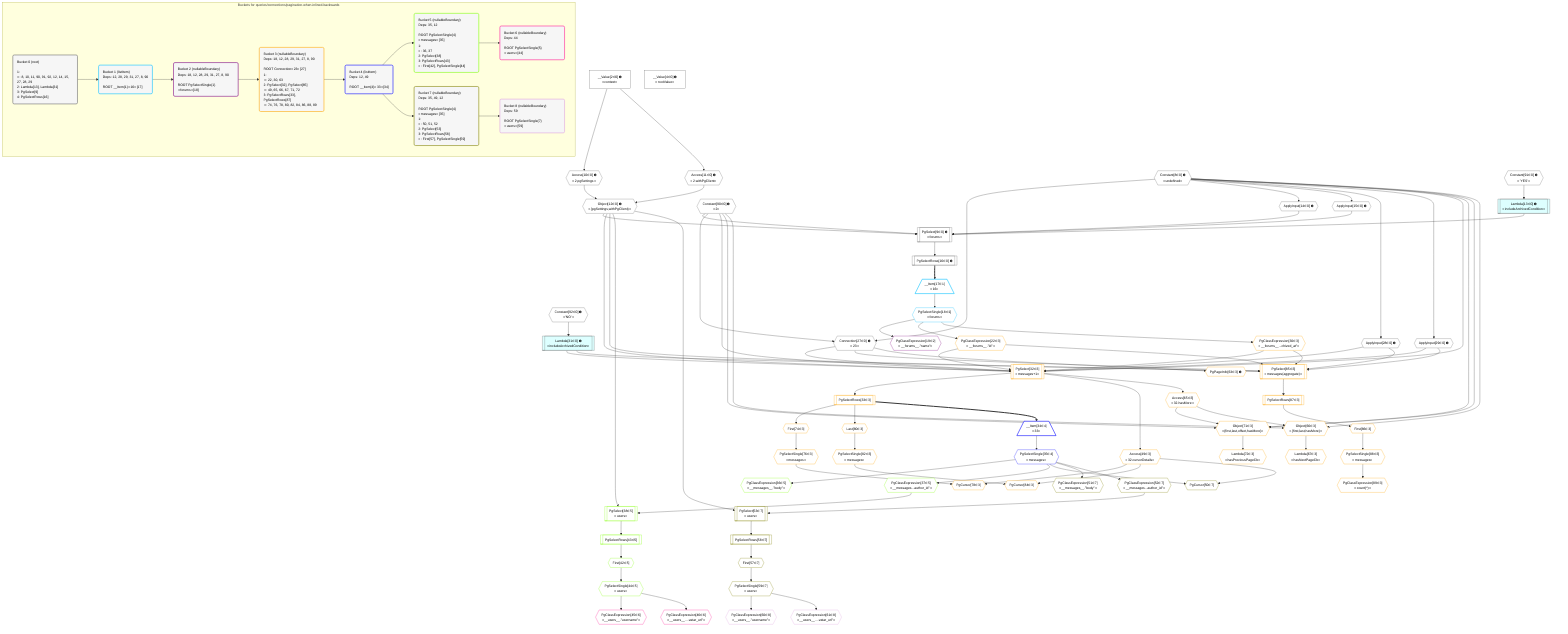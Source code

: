 %%{init: {'themeVariables': { 'fontSize': '12px'}}}%%
graph TD
    classDef path fill:#eee,stroke:#000,color:#000
    classDef plan fill:#fff,stroke-width:1px,color:#000
    classDef itemplan fill:#fff,stroke-width:2px,color:#000
    classDef unbatchedplan fill:#dff,stroke-width:1px,color:#000
    classDef sideeffectplan fill:#fcc,stroke-width:2px,color:#000
    classDef bucket fill:#f6f6f6,color:#000,stroke-width:2px,text-align:left


    %% plan dependencies
    PgSelect9[["PgSelect[9∈0] ➊<br />ᐸforumsᐳ"]]:::plan
    Object12{{"Object[12∈0] ➊<br />ᐸ{pgSettings,withPgClient}ᐳ"}}:::plan
    Constant90{{"Constant[90∈0] ➊<br />ᐸ2ᐳ"}}:::plan
    Lambda13[["Lambda[13∈0] ➊<br />ᐸincludeArchivedConditionᐳ"]]:::unbatchedplan
    ApplyInput14{{"ApplyInput[14∈0] ➊"}}:::plan
    ApplyInput15{{"ApplyInput[15∈0] ➊"}}:::plan
    Object12 & Constant90 & Lambda13 & ApplyInput14 & ApplyInput15 --> PgSelect9
    Access10{{"Access[10∈0] ➊<br />ᐸ2.pgSettingsᐳ"}}:::plan
    Access11{{"Access[11∈0] ➊<br />ᐸ2.withPgClientᐳ"}}:::plan
    Access10 & Access11 --> Object12
    Connection27{{"Connection[27∈0] ➊<br />ᐸ23ᐳ"}}:::plan
    Constant8{{"Constant[8∈0] ➊<br />ᐸundefinedᐳ"}}:::plan
    Constant8 & Constant90 --> Connection27
    __Value2["__Value[2∈0] ➊<br />ᐸcontextᐳ"]:::plan
    __Value2 --> Access10
    __Value2 --> Access11
    Constant91{{"Constant[91∈0] ➊<br />ᐸ'YES'ᐳ"}}:::plan
    Constant91 --> Lambda13
    Constant8 --> ApplyInput14
    Constant8 --> ApplyInput15
    PgSelectRows16[["PgSelectRows[16∈0] ➊"]]:::plan
    PgSelect9 --> PgSelectRows16
    ApplyInput28{{"ApplyInput[28∈0] ➊"}}:::plan
    Constant8 --> ApplyInput28
    ApplyInput29{{"ApplyInput[29∈0] ➊"}}:::plan
    Constant8 --> ApplyInput29
    Lambda31[["Lambda[31∈0] ➊<br />ᐸincludeArchivedConditionᐳ"]]:::unbatchedplan
    Constant92{{"Constant[92∈0] ➊<br />ᐸ'NO'ᐳ"}}:::plan
    Constant92 --> Lambda31
    __Value4["__Value[4∈0] ➊<br />ᐸrootValueᐳ"]:::plan
    __Item17[/"__Item[17∈1]<br />ᐸ16ᐳ"\]:::itemplan
    PgSelectRows16 ==> __Item17
    PgSelectSingle18{{"PgSelectSingle[18∈1]<br />ᐸforumsᐳ"}}:::plan
    __Item17 --> PgSelectSingle18
    PgClassExpression19{{"PgClassExpression[19∈2]<br />ᐸ__forums__.”name”ᐳ"}}:::plan
    PgSelectSingle18 --> PgClassExpression19
    PgSelect32[["PgSelect[32∈3]<br />ᐸmessages+1ᐳ"]]:::plan
    PgClassExpression22{{"PgClassExpression[22∈3]<br />ᐸ__forums__.”id”ᐳ"}}:::plan
    PgClassExpression30{{"PgClassExpression[30∈3]<br />ᐸ__forums__...chived_at”ᐳ"}}:::plan
    Object12 & PgClassExpression22 & ApplyInput28 & ApplyInput29 & PgClassExpression30 & Lambda31 & Connection27 & Constant8 & Constant90 --> PgSelect32
    PgSelect85[["PgSelect[85∈3]<br />ᐸmessages(aggregate)ᐳ"]]:::plan
    Object12 & PgClassExpression22 & ApplyInput28 & ApplyInput29 & PgClassExpression30 & Lambda31 & Connection27 --> PgSelect85
    Object71{{"Object[71∈3]<br />ᐸ{first,last,offset,hasMore}ᐳ"}}:::plan
    Access65{{"Access[65∈3]<br />ᐸ32.hasMoreᐳ"}}:::plan
    Constant8 & Constant90 & Constant8 & Access65 --> Object71
    Object66{{"Object[66∈3]<br />ᐸ{first,last,hasMore}ᐳ"}}:::plan
    Constant8 & Constant90 & Access65 --> Object66
    PgCursor78{{"PgCursor[78∈3]"}}:::plan
    PgSelectSingle76{{"PgSelectSingle[76∈3]<br />ᐸmessagesᐳ"}}:::plan
    Access49{{"Access[49∈3]<br />ᐸ32.cursorDetailsᐳ"}}:::plan
    PgSelectSingle76 & Access49 --> PgCursor78
    PgCursor84{{"PgCursor[84∈3]"}}:::plan
    PgSelectSingle82{{"PgSelectSingle[82∈3]<br />ᐸmessagesᐳ"}}:::plan
    PgSelectSingle82 & Access49 --> PgCursor84
    PgSelectSingle18 --> PgClassExpression22
    PgSelectSingle18 --> PgClassExpression30
    PgSelectRows33[["PgSelectRows[33∈3]"]]:::plan
    PgSelect32 --> PgSelectRows33
    PgSelect32 --> Access49
    PgPageInfo63{{"PgPageInfo[63∈3] ➊"}}:::plan
    Connection27 --> PgPageInfo63
    PgSelect32 --> Access65
    Lambda67{{"Lambda[67∈3]<br />ᐸhasNextPageCbᐳ"}}:::plan
    Object66 --> Lambda67
    Lambda72{{"Lambda[72∈3]<br />ᐸhasPreviousPageCbᐳ"}}:::plan
    Object71 --> Lambda72
    First74{{"First[74∈3]"}}:::plan
    PgSelectRows33 --> First74
    First74 --> PgSelectSingle76
    Last80{{"Last[80∈3]"}}:::plan
    PgSelectRows33 --> Last80
    Last80 --> PgSelectSingle82
    First86{{"First[86∈3]"}}:::plan
    PgSelectRows87[["PgSelectRows[87∈3]"]]:::plan
    PgSelectRows87 --> First86
    PgSelect85 --> PgSelectRows87
    PgSelectSingle88{{"PgSelectSingle[88∈3]<br />ᐸmessagesᐳ"}}:::plan
    First86 --> PgSelectSingle88
    PgClassExpression89{{"PgClassExpression[89∈3]<br />ᐸcount(*)ᐳ"}}:::plan
    PgSelectSingle88 --> PgClassExpression89
    __Item34[/"__Item[34∈4]<br />ᐸ33ᐳ"\]:::itemplan
    PgSelectRows33 ==> __Item34
    PgSelectSingle35{{"PgSelectSingle[35∈4]<br />ᐸmessagesᐳ"}}:::plan
    __Item34 --> PgSelectSingle35
    PgSelect38[["PgSelect[38∈5]<br />ᐸusersᐳ"]]:::plan
    PgClassExpression37{{"PgClassExpression[37∈5]<br />ᐸ__messages...author_id”ᐳ"}}:::plan
    Object12 & PgClassExpression37 --> PgSelect38
    PgClassExpression36{{"PgClassExpression[36∈5]<br />ᐸ__messages__.”body”ᐳ"}}:::plan
    PgSelectSingle35 --> PgClassExpression36
    PgSelectSingle35 --> PgClassExpression37
    First42{{"First[42∈5]"}}:::plan
    PgSelectRows43[["PgSelectRows[43∈5]"]]:::plan
    PgSelectRows43 --> First42
    PgSelect38 --> PgSelectRows43
    PgSelectSingle44{{"PgSelectSingle[44∈5]<br />ᐸusersᐳ"}}:::plan
    First42 --> PgSelectSingle44
    PgClassExpression45{{"PgClassExpression[45∈6]<br />ᐸ__users__.”username”ᐳ"}}:::plan
    PgSelectSingle44 --> PgClassExpression45
    PgClassExpression46{{"PgClassExpression[46∈6]<br />ᐸ__users__....vatar_url”ᐳ"}}:::plan
    PgSelectSingle44 --> PgClassExpression46
    PgCursor50{{"PgCursor[50∈7]"}}:::plan
    PgSelectSingle35 & Access49 --> PgCursor50
    PgSelect53[["PgSelect[53∈7]<br />ᐸusersᐳ"]]:::plan
    PgClassExpression52{{"PgClassExpression[52∈7]<br />ᐸ__messages...author_id”ᐳ"}}:::plan
    Object12 & PgClassExpression52 --> PgSelect53
    PgClassExpression51{{"PgClassExpression[51∈7]<br />ᐸ__messages__.”body”ᐳ"}}:::plan
    PgSelectSingle35 --> PgClassExpression51
    PgSelectSingle35 --> PgClassExpression52
    First57{{"First[57∈7]"}}:::plan
    PgSelectRows58[["PgSelectRows[58∈7]"]]:::plan
    PgSelectRows58 --> First57
    PgSelect53 --> PgSelectRows58
    PgSelectSingle59{{"PgSelectSingle[59∈7]<br />ᐸusersᐳ"}}:::plan
    First57 --> PgSelectSingle59
    PgClassExpression60{{"PgClassExpression[60∈8]<br />ᐸ__users__.”username”ᐳ"}}:::plan
    PgSelectSingle59 --> PgClassExpression60
    PgClassExpression61{{"PgClassExpression[61∈8]<br />ᐸ__users__....vatar_url”ᐳ"}}:::plan
    PgSelectSingle59 --> PgClassExpression61

    %% define steps

    subgraph "Buckets for queries/connections/pagination-when-inlined-backwards"
    Bucket0("Bucket 0 (root)<br /><br />1: <br />ᐳ: 8, 10, 11, 90, 91, 92, 12, 14, 15, 27, 28, 29<br />2: Lambda[13], Lambda[31]<br />3: PgSelect[9]<br />4: PgSelectRows[16]"):::bucket
    classDef bucket0 stroke:#696969
    class Bucket0,__Value2,__Value4,Constant8,PgSelect9,Access10,Access11,Object12,Lambda13,ApplyInput14,ApplyInput15,PgSelectRows16,Connection27,ApplyInput28,ApplyInput29,Lambda31,Constant90,Constant91,Constant92 bucket0
    Bucket1("Bucket 1 (listItem)<br />Deps: 12, 28, 29, 31, 27, 8, 90<br /><br />ROOT __Item{1}ᐸ16ᐳ[17]"):::bucket
    classDef bucket1 stroke:#00bfff
    class Bucket1,__Item17,PgSelectSingle18 bucket1
    Bucket2("Bucket 2 (nullableBoundary)<br />Deps: 18, 12, 28, 29, 31, 27, 8, 90<br /><br />ROOT PgSelectSingle{1}ᐸforumsᐳ[18]"):::bucket
    classDef bucket2 stroke:#7f007f
    class Bucket2,PgClassExpression19 bucket2
    Bucket3("Bucket 3 (nullableBoundary)<br />Deps: 18, 12, 28, 29, 31, 27, 8, 90<br /><br />ROOT Connectionᐸ23ᐳ[27]<br />1: <br />ᐳ: 22, 30, 63<br />2: PgSelect[32], PgSelect[85]<br />ᐳ: 49, 65, 66, 67, 71, 72<br />3: PgSelectRows[33], PgSelectRows[87]<br />ᐳ: 74, 76, 78, 80, 82, 84, 86, 88, 89"):::bucket
    classDef bucket3 stroke:#ffa500
    class Bucket3,PgClassExpression22,PgClassExpression30,PgSelect32,PgSelectRows33,Access49,PgPageInfo63,Access65,Object66,Lambda67,Object71,Lambda72,First74,PgSelectSingle76,PgCursor78,Last80,PgSelectSingle82,PgCursor84,PgSelect85,First86,PgSelectRows87,PgSelectSingle88,PgClassExpression89 bucket3
    Bucket4("Bucket 4 (listItem)<br />Deps: 12, 49<br /><br />ROOT __Item{4}ᐸ33ᐳ[34]"):::bucket
    classDef bucket4 stroke:#0000ff
    class Bucket4,__Item34,PgSelectSingle35 bucket4
    Bucket5("Bucket 5 (nullableBoundary)<br />Deps: 35, 12<br /><br />ROOT PgSelectSingle{4}ᐸmessagesᐳ[35]<br />1: <br />ᐳ: 36, 37<br />2: PgSelect[38]<br />3: PgSelectRows[43]<br />ᐳ: First[42], PgSelectSingle[44]"):::bucket
    classDef bucket5 stroke:#7fff00
    class Bucket5,PgClassExpression36,PgClassExpression37,PgSelect38,First42,PgSelectRows43,PgSelectSingle44 bucket5
    Bucket6("Bucket 6 (nullableBoundary)<br />Deps: 44<br /><br />ROOT PgSelectSingle{5}ᐸusersᐳ[44]"):::bucket
    classDef bucket6 stroke:#ff1493
    class Bucket6,PgClassExpression45,PgClassExpression46 bucket6
    Bucket7("Bucket 7 (nullableBoundary)<br />Deps: 35, 49, 12<br /><br />ROOT PgSelectSingle{4}ᐸmessagesᐳ[35]<br />1: <br />ᐳ: 50, 51, 52<br />2: PgSelect[53]<br />3: PgSelectRows[58]<br />ᐳ: First[57], PgSelectSingle[59]"):::bucket
    classDef bucket7 stroke:#808000
    class Bucket7,PgCursor50,PgClassExpression51,PgClassExpression52,PgSelect53,First57,PgSelectRows58,PgSelectSingle59 bucket7
    Bucket8("Bucket 8 (nullableBoundary)<br />Deps: 59<br /><br />ROOT PgSelectSingle{7}ᐸusersᐳ[59]"):::bucket
    classDef bucket8 stroke:#dda0dd
    class Bucket8,PgClassExpression60,PgClassExpression61 bucket8
    Bucket0 --> Bucket1
    Bucket1 --> Bucket2
    Bucket2 --> Bucket3
    Bucket3 --> Bucket4
    Bucket4 --> Bucket5 & Bucket7
    Bucket5 --> Bucket6
    Bucket7 --> Bucket8
    end